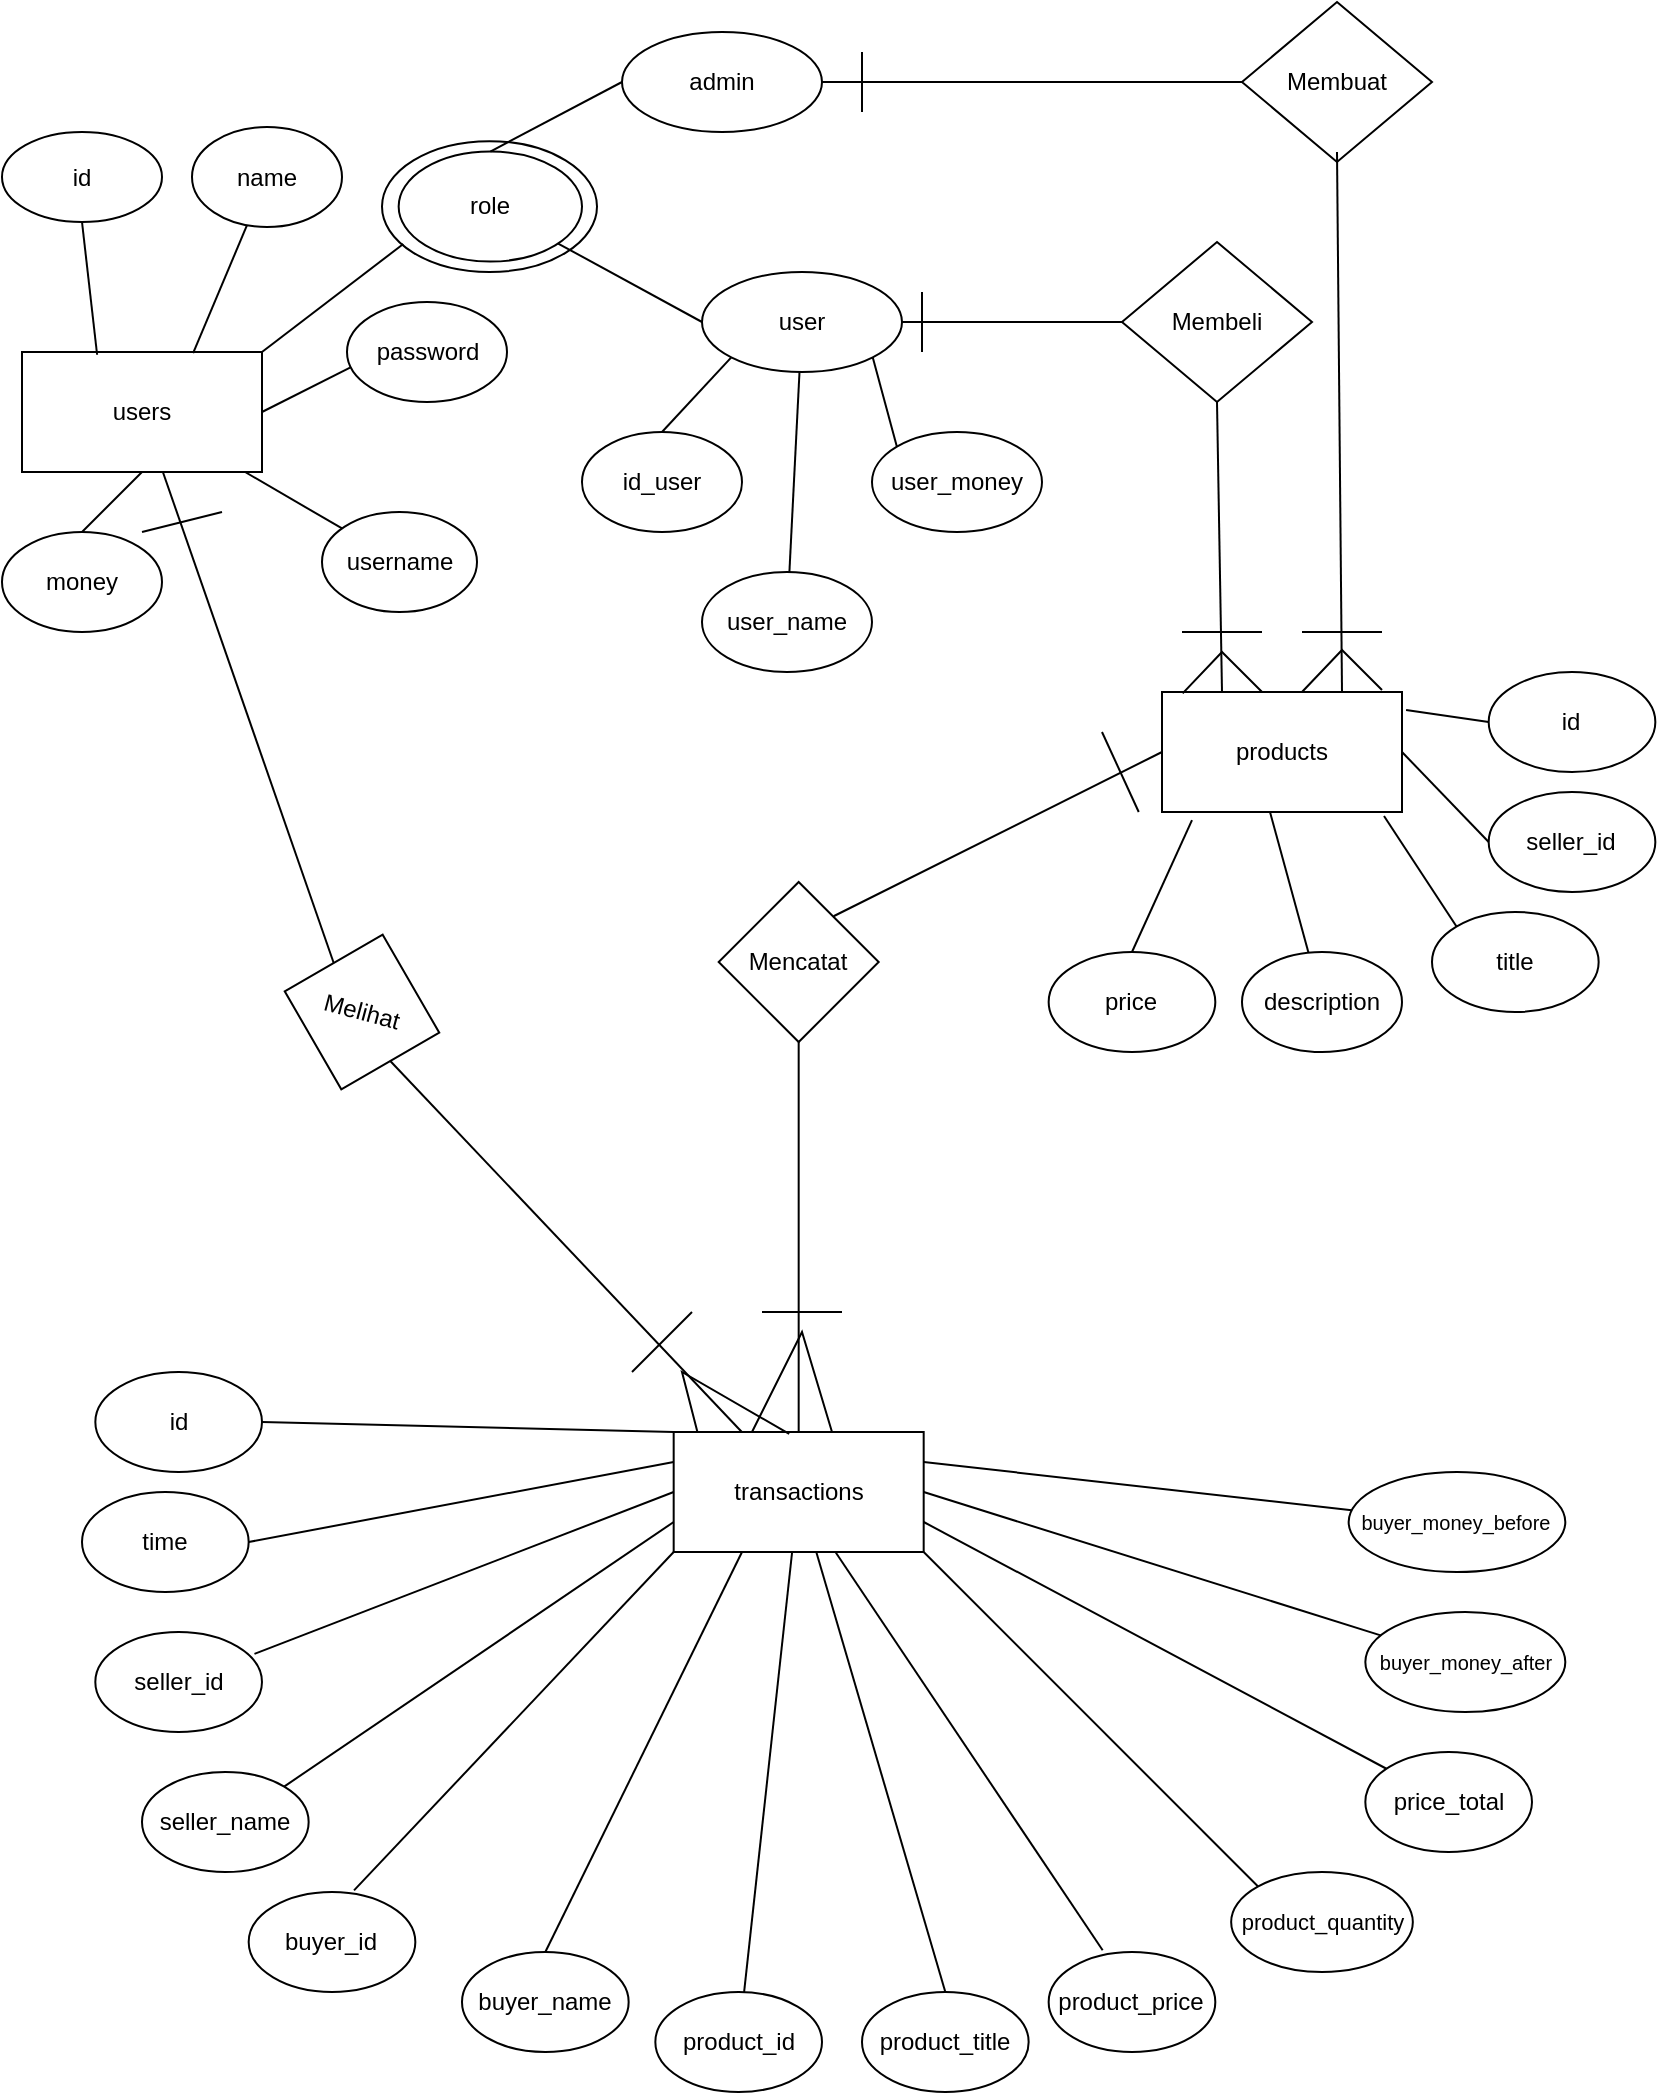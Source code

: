 <mxfile version="23.1.7" type="device">
  <diagram name="Page-1" id="V89iQVu1GfNOq4l1LWKW">
    <mxGraphModel dx="1035" dy="642" grid="1" gridSize="10" guides="1" tooltips="1" connect="1" arrows="1" fold="1" page="1" pageScale="1" pageWidth="850" pageHeight="1100" math="0" shadow="0">
      <root>
        <mxCell id="0" />
        <mxCell id="1" parent="0" />
        <mxCell id="qDlPhBRoSfTYgMn2V-P4-1" value="id" style="ellipse;whiteSpace=wrap;html=1;" parent="1" vertex="1">
          <mxGeometry x="10" y="70" width="80" height="45" as="geometry" />
        </mxCell>
        <mxCell id="Vy25yQKs0Dko6nrtGjQA-3" style="rounded=0;orthogonalLoop=1;jettySize=auto;html=1;endArrow=none;endFill=0;" parent="1" source="qDlPhBRoSfTYgMn2V-P4-2" target="Vy25yQKs0Dko6nrtGjQA-2" edge="1">
          <mxGeometry relative="1" as="geometry" />
        </mxCell>
        <mxCell id="qDlPhBRoSfTYgMn2V-P4-2" value="users" style="rounded=0;whiteSpace=wrap;html=1;" parent="1" vertex="1">
          <mxGeometry x="20" y="180" width="120" height="60" as="geometry" />
        </mxCell>
        <mxCell id="qDlPhBRoSfTYgMn2V-P4-7" value="name" style="ellipse;whiteSpace=wrap;html=1;" parent="1" vertex="1">
          <mxGeometry x="105" y="67.5" width="75" height="50" as="geometry" />
        </mxCell>
        <mxCell id="qDlPhBRoSfTYgMn2V-P4-8" value="password" style="ellipse;whiteSpace=wrap;html=1;" parent="1" vertex="1">
          <mxGeometry x="182.5" y="155" width="80" height="50" as="geometry" />
        </mxCell>
        <mxCell id="qDlPhBRoSfTYgMn2V-P4-9" value="money" style="ellipse;whiteSpace=wrap;html=1;" parent="1" vertex="1">
          <mxGeometry x="10" y="270" width="80" height="50" as="geometry" />
        </mxCell>
        <mxCell id="qDlPhBRoSfTYgMn2V-P4-17" value="id" style="ellipse;whiteSpace=wrap;html=1;" parent="1" vertex="1">
          <mxGeometry x="753.34" y="340" width="83.33" height="50" as="geometry" />
        </mxCell>
        <mxCell id="qDlPhBRoSfTYgMn2V-P4-23" value="products" style="rounded=0;whiteSpace=wrap;html=1;" parent="1" vertex="1">
          <mxGeometry x="590" y="350" width="120" height="60" as="geometry" />
        </mxCell>
        <mxCell id="qDlPhBRoSfTYgMn2V-P4-25" value="description" style="ellipse;whiteSpace=wrap;html=1;" parent="1" vertex="1">
          <mxGeometry x="630" y="480" width="80" height="50" as="geometry" />
        </mxCell>
        <mxCell id="qDlPhBRoSfTYgMn2V-P4-26" value="price" style="ellipse;whiteSpace=wrap;html=1;" parent="1" vertex="1">
          <mxGeometry x="533.33" y="480" width="83.33" height="50" as="geometry" />
        </mxCell>
        <mxCell id="qDlPhBRoSfTYgMn2V-P4-44" value="seller_id" style="ellipse;whiteSpace=wrap;html=1;" parent="1" vertex="1">
          <mxGeometry x="753.34" y="400" width="83.33" height="50" as="geometry" />
        </mxCell>
        <mxCell id="D3oBofmpskHSFgTfiEmH-3" style="rounded=0;orthogonalLoop=1;jettySize=auto;html=1;endArrow=none;endFill=0;" parent="1" source="qDlPhBRoSfTYgMn2V-P4-46" target="D3oBofmpskHSFgTfiEmH-1" edge="1">
          <mxGeometry relative="1" as="geometry" />
        </mxCell>
        <mxCell id="qDlPhBRoSfTYgMn2V-P4-46" value="transactions" style="rounded=0;whiteSpace=wrap;html=1;" parent="1" vertex="1">
          <mxGeometry x="345.84" y="720" width="125" height="60" as="geometry" />
        </mxCell>
        <mxCell id="qDlPhBRoSfTYgMn2V-P4-48" value="time" style="ellipse;whiteSpace=wrap;html=1;" parent="1" vertex="1">
          <mxGeometry x="50" y="750" width="83.34" height="50" as="geometry" />
        </mxCell>
        <mxCell id="eRM8tmIsxN5XU8mgJoRw-110" style="rounded=0;orthogonalLoop=1;jettySize=auto;html=1;entryX=1;entryY=0.75;entryDx=0;entryDy=0;endArrow=none;endFill=0;" parent="1" source="qDlPhBRoSfTYgMn2V-P4-49" target="qDlPhBRoSfTYgMn2V-P4-46" edge="1">
          <mxGeometry relative="1" as="geometry" />
        </mxCell>
        <mxCell id="qDlPhBRoSfTYgMn2V-P4-49" value="price_total" style="ellipse;whiteSpace=wrap;html=1;" parent="1" vertex="1">
          <mxGeometry x="691.67" y="880" width="83.33" height="50" as="geometry" />
        </mxCell>
        <mxCell id="qDlPhBRoSfTYgMn2V-P4-50" value="product_price" style="ellipse;whiteSpace=wrap;html=1;" parent="1" vertex="1">
          <mxGeometry x="533.33" y="980" width="83.33" height="50" as="geometry" />
        </mxCell>
        <mxCell id="qDlPhBRoSfTYgMn2V-P4-51" value="&lt;font style=&quot;font-size: 11px;&quot;&gt;product_quantity&lt;/font&gt;" style="ellipse;whiteSpace=wrap;html=1;" parent="1" vertex="1">
          <mxGeometry x="624.58" y="940" width="90.84" height="50" as="geometry" />
        </mxCell>
        <mxCell id="qDlPhBRoSfTYgMn2V-P4-52" value="id" style="ellipse;whiteSpace=wrap;html=1;" parent="1" vertex="1">
          <mxGeometry x="56.67" y="690" width="83.33" height="50" as="geometry" />
        </mxCell>
        <mxCell id="qDlPhBRoSfTYgMn2V-P4-53" value="seller_name" style="ellipse;whiteSpace=wrap;html=1;" parent="1" vertex="1">
          <mxGeometry x="80.0" y="890" width="83.33" height="50" as="geometry" />
        </mxCell>
        <mxCell id="qDlPhBRoSfTYgMn2V-P4-54" value="seller_id" style="ellipse;whiteSpace=wrap;html=1;" parent="1" vertex="1">
          <mxGeometry x="56.66" y="820" width="83.33" height="50" as="geometry" />
        </mxCell>
        <mxCell id="qDlPhBRoSfTYgMn2V-P4-55" value="buyer_id" style="ellipse;whiteSpace=wrap;html=1;" parent="1" vertex="1">
          <mxGeometry x="133.34" y="950" width="83.33" height="50" as="geometry" />
        </mxCell>
        <mxCell id="qDlPhBRoSfTYgMn2V-P4-56" value="product_title" style="ellipse;whiteSpace=wrap;html=1;" parent="1" vertex="1">
          <mxGeometry x="440" y="1000" width="83.33" height="50" as="geometry" />
        </mxCell>
        <mxCell id="eRM8tmIsxN5XU8mgJoRw-112" style="rounded=0;orthogonalLoop=1;jettySize=auto;html=1;entryX=1;entryY=0.25;entryDx=0;entryDy=0;endArrow=none;endFill=0;" parent="1" source="qDlPhBRoSfTYgMn2V-P4-57" target="qDlPhBRoSfTYgMn2V-P4-46" edge="1">
          <mxGeometry relative="1" as="geometry">
            <Array as="points" />
          </mxGeometry>
        </mxCell>
        <mxCell id="qDlPhBRoSfTYgMn2V-P4-57" value="&lt;font style=&quot;font-size: 10px;&quot;&gt;buyer_money_before&lt;/font&gt;" style="ellipse;whiteSpace=wrap;html=1;" parent="1" vertex="1">
          <mxGeometry x="683.33" y="740" width="108.33" height="50" as="geometry" />
        </mxCell>
        <mxCell id="eRM8tmIsxN5XU8mgJoRw-111" style="rounded=0;orthogonalLoop=1;jettySize=auto;html=1;entryX=1;entryY=0.5;entryDx=0;entryDy=0;endArrow=none;endFill=0;" parent="1" source="qDlPhBRoSfTYgMn2V-P4-59" target="qDlPhBRoSfTYgMn2V-P4-46" edge="1">
          <mxGeometry relative="1" as="geometry" />
        </mxCell>
        <mxCell id="qDlPhBRoSfTYgMn2V-P4-59" value="&lt;font style=&quot;font-size: 10px;&quot;&gt;buyer_money_after&lt;/font&gt;" style="ellipse;whiteSpace=wrap;html=1;" parent="1" vertex="1">
          <mxGeometry x="691.67" y="810" width="99.99" height="50" as="geometry" />
        </mxCell>
        <mxCell id="qDlPhBRoSfTYgMn2V-P4-60" value="buyer_name" style="ellipse;whiteSpace=wrap;html=1;" parent="1" vertex="1">
          <mxGeometry x="240" y="980" width="83.33" height="50" as="geometry" />
        </mxCell>
        <mxCell id="qDlPhBRoSfTYgMn2V-P4-75" value="Membeli" style="rhombus;whiteSpace=wrap;html=1;" parent="1" vertex="1">
          <mxGeometry x="570" y="125" width="95" height="80" as="geometry" />
        </mxCell>
        <mxCell id="D3oBofmpskHSFgTfiEmH-2" style="edgeStyle=orthogonalEdgeStyle;rounded=0;orthogonalLoop=1;jettySize=auto;html=1;endArrow=none;endFill=0;" parent="1" source="qDlPhBRoSfTYgMn2V-P4-80" target="qDlPhBRoSfTYgMn2V-P4-46" edge="1">
          <mxGeometry relative="1" as="geometry" />
        </mxCell>
        <mxCell id="qDlPhBRoSfTYgMn2V-P4-80" value="Mencatat" style="rhombus;whiteSpace=wrap;html=1;" parent="1" vertex="1">
          <mxGeometry x="368.34" y="445" width="80" height="80" as="geometry" />
        </mxCell>
        <mxCell id="qDlPhBRoSfTYgMn2V-P4-83" value="id_user" style="ellipse;whiteSpace=wrap;html=1;" parent="1" vertex="1">
          <mxGeometry x="300" y="220" width="80" height="50" as="geometry" />
        </mxCell>
        <mxCell id="qDlPhBRoSfTYgMn2V-P4-85" value="user_name" style="ellipse;whiteSpace=wrap;html=1;" parent="1" vertex="1">
          <mxGeometry x="360" y="290" width="85" height="50" as="geometry" />
        </mxCell>
        <mxCell id="qDlPhBRoSfTYgMn2V-P4-86" value="user_money" style="ellipse;whiteSpace=wrap;html=1;" parent="1" vertex="1">
          <mxGeometry x="445" y="220" width="85" height="50" as="geometry" />
        </mxCell>
        <mxCell id="ULf1GeIIWyAPM2VFQZKR-3" value="admin" style="ellipse;whiteSpace=wrap;html=1;" parent="1" vertex="1">
          <mxGeometry x="320" y="20" width="100" height="50" as="geometry" />
        </mxCell>
        <mxCell id="ULf1GeIIWyAPM2VFQZKR-5" value="user" style="ellipse;whiteSpace=wrap;html=1;" parent="1" vertex="1">
          <mxGeometry x="360" y="140" width="100" height="50" as="geometry" />
        </mxCell>
        <mxCell id="ULf1GeIIWyAPM2VFQZKR-21" value="Membuat" style="rhombus;whiteSpace=wrap;html=1;" parent="1" vertex="1">
          <mxGeometry x="630" y="5" width="95" height="80" as="geometry" />
        </mxCell>
        <mxCell id="ULf1GeIIWyAPM2VFQZKR-25" value="" style="ellipse;whiteSpace=wrap;html=1;" parent="1" vertex="1">
          <mxGeometry x="200" y="74.57" width="107.5" height="65.43" as="geometry" />
        </mxCell>
        <mxCell id="ULf1GeIIWyAPM2VFQZKR-27" value="role" style="ellipse;whiteSpace=wrap;html=1;" parent="1" vertex="1">
          <mxGeometry x="208.33" y="79.78" width="91.67" height="55" as="geometry" />
        </mxCell>
        <mxCell id="kuRha2_io-UW0Y_83bCq-6" value="" style="endArrow=none;html=1;rounded=0;exitX=1;exitY=0;exitDx=0;exitDy=0;entryX=0.099;entryY=0.786;entryDx=0;entryDy=0;entryPerimeter=0;" parent="1" source="qDlPhBRoSfTYgMn2V-P4-2" target="ULf1GeIIWyAPM2VFQZKR-25" edge="1">
          <mxGeometry width="50" height="50" relative="1" as="geometry">
            <mxPoint x="150" y="180" as="sourcePoint" />
            <mxPoint x="200" y="130" as="targetPoint" />
          </mxGeometry>
        </mxCell>
        <mxCell id="kuRha2_io-UW0Y_83bCq-7" value="" style="endArrow=none;html=1;rounded=0;entryX=0.5;entryY=1;entryDx=0;entryDy=0;exitX=0.313;exitY=0.023;exitDx=0;exitDy=0;exitPerimeter=0;" parent="1" source="qDlPhBRoSfTYgMn2V-P4-2" target="qDlPhBRoSfTYgMn2V-P4-1" edge="1">
          <mxGeometry width="50" height="50" relative="1" as="geometry">
            <mxPoint x="80" y="240" as="sourcePoint" />
            <mxPoint x="130" y="190" as="targetPoint" />
          </mxGeometry>
        </mxCell>
        <mxCell id="kuRha2_io-UW0Y_83bCq-8" value="" style="endArrow=none;html=1;rounded=0;exitX=0.713;exitY=0.01;exitDx=0;exitDy=0;exitPerimeter=0;" parent="1" source="qDlPhBRoSfTYgMn2V-P4-2" target="qDlPhBRoSfTYgMn2V-P4-7" edge="1">
          <mxGeometry width="50" height="50" relative="1" as="geometry">
            <mxPoint x="120" y="270" as="sourcePoint" />
            <mxPoint x="170" y="220" as="targetPoint" />
          </mxGeometry>
        </mxCell>
        <mxCell id="kuRha2_io-UW0Y_83bCq-9" value="" style="endArrow=none;html=1;rounded=0;entryX=0.019;entryY=0.656;entryDx=0;entryDy=0;exitX=1;exitY=0.5;exitDx=0;exitDy=0;entryPerimeter=0;" parent="1" source="qDlPhBRoSfTYgMn2V-P4-2" target="qDlPhBRoSfTYgMn2V-P4-8" edge="1">
          <mxGeometry width="50" height="50" relative="1" as="geometry">
            <mxPoint x="130" y="290" as="sourcePoint" />
            <mxPoint x="180" y="240" as="targetPoint" />
          </mxGeometry>
        </mxCell>
        <mxCell id="kuRha2_io-UW0Y_83bCq-10" value="" style="endArrow=none;html=1;rounded=0;exitX=0.5;exitY=0;exitDx=0;exitDy=0;entryX=0.5;entryY=1;entryDx=0;entryDy=0;" parent="1" source="qDlPhBRoSfTYgMn2V-P4-9" target="qDlPhBRoSfTYgMn2V-P4-2" edge="1">
          <mxGeometry width="50" height="50" relative="1" as="geometry">
            <mxPoint x="190" y="290" as="sourcePoint" />
            <mxPoint x="240" y="240" as="targetPoint" />
          </mxGeometry>
        </mxCell>
        <mxCell id="kuRha2_io-UW0Y_83bCq-12" value="" style="endArrow=none;html=1;rounded=0;entryX=0;entryY=0.5;entryDx=0;entryDy=0;exitX=0.5;exitY=0;exitDx=0;exitDy=0;" parent="1" source="ULf1GeIIWyAPM2VFQZKR-27" target="ULf1GeIIWyAPM2VFQZKR-3" edge="1">
          <mxGeometry width="50" height="50" relative="1" as="geometry">
            <mxPoint x="290" y="70" as="sourcePoint" />
            <mxPoint x="340" y="20" as="targetPoint" />
          </mxGeometry>
        </mxCell>
        <mxCell id="kuRha2_io-UW0Y_83bCq-15" value="" style="endArrow=none;html=1;rounded=0;entryX=0;entryY=0.5;entryDx=0;entryDy=0;" parent="1" source="ULf1GeIIWyAPM2VFQZKR-3" target="ULf1GeIIWyAPM2VFQZKR-21" edge="1">
          <mxGeometry width="50" height="50" relative="1" as="geometry">
            <mxPoint x="390" y="100" as="sourcePoint" />
            <mxPoint x="440" y="50" as="targetPoint" />
          </mxGeometry>
        </mxCell>
        <mxCell id="kuRha2_io-UW0Y_83bCq-17" value="" style="endArrow=none;html=1;rounded=0;entryX=0;entryY=0.5;entryDx=0;entryDy=0;exitX=1;exitY=0.5;exitDx=0;exitDy=0;" parent="1" source="ULf1GeIIWyAPM2VFQZKR-5" target="qDlPhBRoSfTYgMn2V-P4-75" edge="1">
          <mxGeometry width="50" height="50" relative="1" as="geometry">
            <mxPoint x="390" y="230" as="sourcePoint" />
            <mxPoint x="440" y="180" as="targetPoint" />
          </mxGeometry>
        </mxCell>
        <mxCell id="kuRha2_io-UW0Y_83bCq-18" value="" style="endArrow=none;html=1;rounded=0;entryX=0;entryY=1;entryDx=0;entryDy=0;exitX=0.5;exitY=0;exitDx=0;exitDy=0;" parent="1" source="qDlPhBRoSfTYgMn2V-P4-83" target="ULf1GeIIWyAPM2VFQZKR-5" edge="1">
          <mxGeometry width="50" height="50" relative="1" as="geometry">
            <mxPoint x="360" y="340" as="sourcePoint" />
            <mxPoint x="410" y="290" as="targetPoint" />
          </mxGeometry>
        </mxCell>
        <mxCell id="kuRha2_io-UW0Y_83bCq-19" value="" style="endArrow=none;html=1;rounded=0;" parent="1" source="qDlPhBRoSfTYgMn2V-P4-85" target="ULf1GeIIWyAPM2VFQZKR-5" edge="1">
          <mxGeometry width="50" height="50" relative="1" as="geometry">
            <mxPoint x="390" y="250" as="sourcePoint" />
            <mxPoint x="440" y="200" as="targetPoint" />
          </mxGeometry>
        </mxCell>
        <mxCell id="kuRha2_io-UW0Y_83bCq-20" value="" style="endArrow=none;html=1;rounded=0;entryX=1;entryY=1;entryDx=0;entryDy=0;exitX=0;exitY=0;exitDx=0;exitDy=0;" parent="1" source="qDlPhBRoSfTYgMn2V-P4-86" target="ULf1GeIIWyAPM2VFQZKR-5" edge="1">
          <mxGeometry width="50" height="50" relative="1" as="geometry">
            <mxPoint x="460" y="230" as="sourcePoint" />
            <mxPoint x="510" y="180" as="targetPoint" />
          </mxGeometry>
        </mxCell>
        <mxCell id="kuRha2_io-UW0Y_83bCq-21" value="" style="endArrow=none;html=1;rounded=0;entryX=0;entryY=0.5;entryDx=0;entryDy=0;" parent="1" source="ULf1GeIIWyAPM2VFQZKR-27" target="ULf1GeIIWyAPM2VFQZKR-5" edge="1">
          <mxGeometry width="50" height="50" relative="1" as="geometry">
            <mxPoint x="300" y="190" as="sourcePoint" />
            <mxPoint x="350" y="140" as="targetPoint" />
          </mxGeometry>
        </mxCell>
        <mxCell id="kuRha2_io-UW0Y_83bCq-22" value="" style="endArrow=none;html=1;rounded=0;exitX=0.5;exitY=0.938;exitDx=0;exitDy=0;exitPerimeter=0;entryX=0.75;entryY=0;entryDx=0;entryDy=0;" parent="1" source="ULf1GeIIWyAPM2VFQZKR-21" target="qDlPhBRoSfTYgMn2V-P4-23" edge="1">
          <mxGeometry width="50" height="50" relative="1" as="geometry">
            <mxPoint x="657.5" y="135" as="sourcePoint" />
            <mxPoint x="640" y="240" as="targetPoint" />
          </mxGeometry>
        </mxCell>
        <mxCell id="kuRha2_io-UW0Y_83bCq-25" value="" style="endArrow=none;html=1;rounded=0;exitX=0.45;exitY=1;exitDx=0;exitDy=0;exitPerimeter=0;" parent="1" source="qDlPhBRoSfTYgMn2V-P4-23" target="qDlPhBRoSfTYgMn2V-P4-25" edge="1">
          <mxGeometry width="50" height="50" relative="1" as="geometry">
            <mxPoint x="630" y="590" as="sourcePoint" />
            <mxPoint x="680" y="540" as="targetPoint" />
            <Array as="points" />
          </mxGeometry>
        </mxCell>
        <mxCell id="kuRha2_io-UW0Y_83bCq-26" value="" style="endArrow=none;html=1;rounded=0;entryX=0;entryY=0.5;entryDx=0;entryDy=0;exitX=1;exitY=0.5;exitDx=0;exitDy=0;" parent="1" source="qDlPhBRoSfTYgMn2V-P4-23" target="qDlPhBRoSfTYgMn2V-P4-44" edge="1">
          <mxGeometry width="50" height="50" relative="1" as="geometry">
            <mxPoint x="620" y="630" as="sourcePoint" />
            <mxPoint x="670" y="580" as="targetPoint" />
          </mxGeometry>
        </mxCell>
        <mxCell id="kuRha2_io-UW0Y_83bCq-46" value="" style="endArrow=none;html=1;rounded=0;entryX=0.5;entryY=1;entryDx=0;entryDy=0;exitX=0.25;exitY=0;exitDx=0;exitDy=0;" parent="1" source="qDlPhBRoSfTYgMn2V-P4-23" target="qDlPhBRoSfTYgMn2V-P4-75" edge="1">
          <mxGeometry width="50" height="50" relative="1" as="geometry">
            <mxPoint x="580" y="290" as="sourcePoint" />
            <mxPoint x="630" y="240" as="targetPoint" />
          </mxGeometry>
        </mxCell>
        <mxCell id="kuRha2_io-UW0Y_83bCq-48" value="" style="endArrow=none;html=1;rounded=0;exitX=0.125;exitY=1.067;exitDx=0;exitDy=0;entryX=0.5;entryY=0;entryDx=0;entryDy=0;exitPerimeter=0;" parent="1" source="qDlPhBRoSfTYgMn2V-P4-23" target="qDlPhBRoSfTYgMn2V-P4-26" edge="1">
          <mxGeometry width="50" height="50" relative="1" as="geometry">
            <mxPoint x="710" y="360" as="sourcePoint" />
            <mxPoint x="750" y="290" as="targetPoint" />
          </mxGeometry>
        </mxCell>
        <mxCell id="kuRha2_io-UW0Y_83bCq-49" value="" style="endArrow=none;html=1;rounded=0;entryX=1.017;entryY=0.15;entryDx=0;entryDy=0;exitX=0;exitY=0.5;exitDx=0;exitDy=0;entryPerimeter=0;" parent="1" source="qDlPhBRoSfTYgMn2V-P4-17" target="qDlPhBRoSfTYgMn2V-P4-23" edge="1">
          <mxGeometry width="50" height="50" relative="1" as="geometry">
            <mxPoint x="730" y="310" as="sourcePoint" />
            <mxPoint x="670" y="460" as="targetPoint" />
          </mxGeometry>
        </mxCell>
        <mxCell id="kuRha2_io-UW0Y_83bCq-50" value="" style="endArrow=none;html=1;rounded=0;entryX=0;entryY=0.5;entryDx=0;entryDy=0;exitX=0.718;exitY=0.214;exitDx=0;exitDy=0;exitPerimeter=0;" parent="1" source="qDlPhBRoSfTYgMn2V-P4-80" target="qDlPhBRoSfTYgMn2V-P4-23" edge="1">
          <mxGeometry width="50" height="50" relative="1" as="geometry">
            <mxPoint x="470" y="480" as="sourcePoint" />
            <mxPoint x="520" y="430" as="targetPoint" />
          </mxGeometry>
        </mxCell>
        <mxCell id="kuRha2_io-UW0Y_83bCq-51" value="Melihat" style="rhombus;whiteSpace=wrap;html=1;rotation=15;" parent="1" vertex="1">
          <mxGeometry x="150" y="470" width="80" height="80" as="geometry" />
        </mxCell>
        <mxCell id="kuRha2_io-UW0Y_83bCq-59" value="" style="endArrow=none;html=1;rounded=0;entryX=0;entryY=0;entryDx=0;entryDy=0;exitX=1;exitY=0.5;exitDx=0;exitDy=0;" parent="1" source="qDlPhBRoSfTYgMn2V-P4-52" target="qDlPhBRoSfTYgMn2V-P4-46" edge="1">
          <mxGeometry width="50" height="50" relative="1" as="geometry">
            <mxPoint x="230" y="780" as="sourcePoint" />
            <mxPoint x="280" y="730" as="targetPoint" />
          </mxGeometry>
        </mxCell>
        <mxCell id="kuRha2_io-UW0Y_83bCq-60" value="" style="endArrow=none;html=1;rounded=0;entryX=0;entryY=0.25;entryDx=0;entryDy=0;exitX=1;exitY=0.5;exitDx=0;exitDy=0;" parent="1" source="qDlPhBRoSfTYgMn2V-P4-48" target="qDlPhBRoSfTYgMn2V-P4-46" edge="1">
          <mxGeometry width="50" height="50" relative="1" as="geometry">
            <mxPoint x="240" y="820" as="sourcePoint" />
            <mxPoint x="290" y="770" as="targetPoint" />
          </mxGeometry>
        </mxCell>
        <mxCell id="kuRha2_io-UW0Y_83bCq-61" value="" style="endArrow=none;html=1;rounded=0;exitX=0.955;exitY=0.219;exitDx=0;exitDy=0;exitPerimeter=0;entryX=0;entryY=0.5;entryDx=0;entryDy=0;" parent="1" source="qDlPhBRoSfTYgMn2V-P4-54" target="qDlPhBRoSfTYgMn2V-P4-46" edge="1">
          <mxGeometry width="50" height="50" relative="1" as="geometry">
            <mxPoint x="360" y="810" as="sourcePoint" />
            <mxPoint x="410" y="760" as="targetPoint" />
            <Array as="points" />
          </mxGeometry>
        </mxCell>
        <mxCell id="kuRha2_io-UW0Y_83bCq-62" value="" style="endArrow=none;html=1;rounded=0;exitX=1;exitY=0;exitDx=0;exitDy=0;entryX=0;entryY=0.75;entryDx=0;entryDy=0;" parent="1" source="qDlPhBRoSfTYgMn2V-P4-53" target="qDlPhBRoSfTYgMn2V-P4-46" edge="1">
          <mxGeometry width="50" height="50" relative="1" as="geometry">
            <mxPoint x="320" y="830" as="sourcePoint" />
            <mxPoint x="370" y="750" as="targetPoint" />
          </mxGeometry>
        </mxCell>
        <mxCell id="kuRha2_io-UW0Y_83bCq-63" value="" style="endArrow=none;html=1;rounded=0;exitX=0.632;exitY=-0.016;exitDx=0;exitDy=0;exitPerimeter=0;entryX=0;entryY=1;entryDx=0;entryDy=0;" parent="1" source="qDlPhBRoSfTYgMn2V-P4-55" target="qDlPhBRoSfTYgMn2V-P4-46" edge="1">
          <mxGeometry width="50" height="50" relative="1" as="geometry">
            <mxPoint x="320" y="960" as="sourcePoint" />
            <mxPoint x="370" y="750" as="targetPoint" />
            <Array as="points" />
          </mxGeometry>
        </mxCell>
        <mxCell id="kuRha2_io-UW0Y_83bCq-64" value="" style="endArrow=none;html=1;rounded=0;exitX=0.5;exitY=0;exitDx=0;exitDy=0;" parent="1" source="qDlPhBRoSfTYgMn2V-P4-60" edge="1">
          <mxGeometry width="50" height="50" relative="1" as="geometry">
            <mxPoint x="300" y="920" as="sourcePoint" />
            <mxPoint x="380" y="780" as="targetPoint" />
          </mxGeometry>
        </mxCell>
        <mxCell id="kuRha2_io-UW0Y_83bCq-65" value="" style="endArrow=none;html=1;rounded=0;exitX=0.5;exitY=0;exitDx=0;exitDy=0;" parent="1" source="qDlPhBRoSfTYgMn2V-P4-56" target="qDlPhBRoSfTYgMn2V-P4-46" edge="1">
          <mxGeometry width="50" height="50" relative="1" as="geometry">
            <mxPoint x="430" y="1010" as="sourcePoint" />
            <mxPoint x="480" y="960" as="targetPoint" />
          </mxGeometry>
        </mxCell>
        <mxCell id="kuRha2_io-UW0Y_83bCq-66" value="" style="endArrow=none;html=1;rounded=0;entryX=0.647;entryY=1;entryDx=0;entryDy=0;exitX=0.324;exitY=-0.017;exitDx=0;exitDy=0;exitPerimeter=0;entryPerimeter=0;" parent="1" source="qDlPhBRoSfTYgMn2V-P4-50" target="qDlPhBRoSfTYgMn2V-P4-46" edge="1">
          <mxGeometry width="50" height="50" relative="1" as="geometry">
            <mxPoint x="510" y="930" as="sourcePoint" />
            <mxPoint x="560" y="880" as="targetPoint" />
          </mxGeometry>
        </mxCell>
        <mxCell id="kuRha2_io-UW0Y_83bCq-67" value="" style="endArrow=none;html=1;rounded=0;exitX=0;exitY=0;exitDx=0;exitDy=0;entryX=1;entryY=1;entryDx=0;entryDy=0;" parent="1" source="qDlPhBRoSfTYgMn2V-P4-51" target="qDlPhBRoSfTYgMn2V-P4-46" edge="1">
          <mxGeometry width="50" height="50" relative="1" as="geometry">
            <mxPoint x="420" y="960" as="sourcePoint" />
            <mxPoint x="470" y="910" as="targetPoint" />
          </mxGeometry>
        </mxCell>
        <mxCell id="kuRha2_io-UW0Y_83bCq-74" value="" style="endArrow=none;html=1;rounded=0;exitX=0;exitY=0;exitDx=0;exitDy=0;" parent="1" source="kuRha2_io-UW0Y_83bCq-51" target="qDlPhBRoSfTYgMn2V-P4-2" edge="1">
          <mxGeometry width="50" height="50" relative="1" as="geometry">
            <mxPoint x="410" y="870" as="sourcePoint" />
            <mxPoint x="460" y="820" as="targetPoint" />
          </mxGeometry>
        </mxCell>
        <mxCell id="kuRha2_io-UW0Y_83bCq-75" value="" style="endArrow=none;html=1;rounded=0;entryX=1;entryY=1;entryDx=0;entryDy=0;" parent="1" source="qDlPhBRoSfTYgMn2V-P4-46" target="kuRha2_io-UW0Y_83bCq-51" edge="1">
          <mxGeometry width="50" height="50" relative="1" as="geometry">
            <mxPoint x="370" y="710" as="sourcePoint" />
            <mxPoint x="420" y="670" as="targetPoint" />
          </mxGeometry>
        </mxCell>
        <mxCell id="kuRha2_io-UW0Y_83bCq-78" value="title" style="ellipse;whiteSpace=wrap;html=1;" parent="1" vertex="1">
          <mxGeometry x="725.0" y="460" width="83.33" height="50" as="geometry" />
        </mxCell>
        <mxCell id="kuRha2_io-UW0Y_83bCq-79" value="" style="endArrow=none;html=1;rounded=0;exitX=0.925;exitY=1.033;exitDx=0;exitDy=0;entryX=0;entryY=0;entryDx=0;entryDy=0;exitPerimeter=0;" parent="1" source="qDlPhBRoSfTYgMn2V-P4-23" target="kuRha2_io-UW0Y_83bCq-78" edge="1">
          <mxGeometry width="50" height="50" relative="1" as="geometry">
            <mxPoint x="710" y="470" as="sourcePoint" />
            <mxPoint x="760" y="420" as="targetPoint" />
          </mxGeometry>
        </mxCell>
        <mxCell id="kuRha2_io-UW0Y_83bCq-87" value="" style="endArrow=none;html=1;rounded=0;" parent="1" edge="1">
          <mxGeometry width="50" height="50" relative="1" as="geometry">
            <mxPoint x="470" y="180" as="sourcePoint" />
            <mxPoint x="470" y="150" as="targetPoint" />
          </mxGeometry>
        </mxCell>
        <mxCell id="kuRha2_io-UW0Y_83bCq-88" value="" style="endArrow=none;html=1;rounded=0;" parent="1" edge="1">
          <mxGeometry width="50" height="50" relative="1" as="geometry">
            <mxPoint x="440" y="60" as="sourcePoint" />
            <mxPoint x="440" y="30" as="targetPoint" />
          </mxGeometry>
        </mxCell>
        <mxCell id="kuRha2_io-UW0Y_83bCq-94" value="" style="endArrow=none;html=1;rounded=0;" parent="1" edge="1">
          <mxGeometry width="50" height="50" relative="1" as="geometry">
            <mxPoint x="80" y="270" as="sourcePoint" />
            <mxPoint x="120" y="260" as="targetPoint" />
          </mxGeometry>
        </mxCell>
        <mxCell id="kuRha2_io-UW0Y_83bCq-100" value="" style="endArrow=none;html=1;rounded=0;" parent="1" edge="1">
          <mxGeometry width="50" height="50" relative="1" as="geometry">
            <mxPoint x="425" y="720" as="sourcePoint" />
            <mxPoint x="385" y="720" as="targetPoint" />
            <Array as="points">
              <mxPoint x="410" y="670" />
            </Array>
          </mxGeometry>
        </mxCell>
        <mxCell id="kuRha2_io-UW0Y_83bCq-105" value="" style="endArrow=none;html=1;rounded=0;entryX=0.417;entryY=0;entryDx=0;entryDy=0;entryPerimeter=0;exitX=0.086;exitY=0.011;exitDx=0;exitDy=0;exitPerimeter=0;" parent="1" source="qDlPhBRoSfTYgMn2V-P4-23" target="qDlPhBRoSfTYgMn2V-P4-23" edge="1">
          <mxGeometry width="50" height="50" relative="1" as="geometry">
            <mxPoint x="590" y="380" as="sourcePoint" />
            <mxPoint x="640" y="330" as="targetPoint" />
            <Array as="points">
              <mxPoint x="620" y="330" />
            </Array>
          </mxGeometry>
        </mxCell>
        <mxCell id="kuRha2_io-UW0Y_83bCq-106" value="" style="endArrow=none;html=1;rounded=0;entryX=0.417;entryY=0;entryDx=0;entryDy=0;entryPerimeter=0;exitX=0.086;exitY=0.011;exitDx=0;exitDy=0;exitPerimeter=0;" parent="1" edge="1">
          <mxGeometry width="50" height="50" relative="1" as="geometry">
            <mxPoint x="660" y="350" as="sourcePoint" />
            <mxPoint x="700" y="349" as="targetPoint" />
            <Array as="points">
              <mxPoint x="680" y="329" />
            </Array>
          </mxGeometry>
        </mxCell>
        <mxCell id="kuRha2_io-UW0Y_83bCq-108" value="" style="endArrow=none;html=1;rounded=0;exitX=0.462;exitY=0.015;exitDx=0;exitDy=0;exitPerimeter=0;entryX=0.095;entryY=0;entryDx=0;entryDy=0;entryPerimeter=0;" parent="1" source="qDlPhBRoSfTYgMn2V-P4-46" target="qDlPhBRoSfTYgMn2V-P4-46" edge="1">
          <mxGeometry width="50" height="50" relative="1" as="geometry">
            <mxPoint x="385.84" y="720" as="sourcePoint" />
            <mxPoint x="345.84" y="720" as="targetPoint" />
            <Array as="points">
              <mxPoint x="350" y="690" />
            </Array>
          </mxGeometry>
        </mxCell>
        <mxCell id="Vy25yQKs0Dko6nrtGjQA-2" value="username" style="ellipse;whiteSpace=wrap;html=1;" parent="1" vertex="1">
          <mxGeometry x="170" y="260" width="77.5" height="50" as="geometry" />
        </mxCell>
        <mxCell id="D3oBofmpskHSFgTfiEmH-1" value="product_id" style="ellipse;whiteSpace=wrap;html=1;" parent="1" vertex="1">
          <mxGeometry x="336.67" y="1000" width="83.33" height="50" as="geometry" />
        </mxCell>
        <mxCell id="AwhppkJil3_IrcUumvcl-1" value="" style="endArrow=none;html=1;rounded=0;" edge="1" parent="1">
          <mxGeometry width="50" height="50" relative="1" as="geometry">
            <mxPoint x="600" y="320" as="sourcePoint" />
            <mxPoint x="640" y="320" as="targetPoint" />
          </mxGeometry>
        </mxCell>
        <mxCell id="AwhppkJil3_IrcUumvcl-2" value="" style="endArrow=none;html=1;rounded=0;" edge="1" parent="1">
          <mxGeometry width="50" height="50" relative="1" as="geometry">
            <mxPoint x="660" y="320" as="sourcePoint" />
            <mxPoint x="700" y="320" as="targetPoint" />
          </mxGeometry>
        </mxCell>
        <mxCell id="AwhppkJil3_IrcUumvcl-5" value="" style="endArrow=none;html=1;rounded=0;" edge="1" parent="1">
          <mxGeometry width="50" height="50" relative="1" as="geometry">
            <mxPoint x="325" y="690" as="sourcePoint" />
            <mxPoint x="355" y="660" as="targetPoint" />
          </mxGeometry>
        </mxCell>
        <mxCell id="AwhppkJil3_IrcUumvcl-6" value="" style="endArrow=none;html=1;rounded=0;" edge="1" parent="1">
          <mxGeometry width="50" height="50" relative="1" as="geometry">
            <mxPoint x="390" y="660" as="sourcePoint" />
            <mxPoint x="430" y="660" as="targetPoint" />
          </mxGeometry>
        </mxCell>
        <mxCell id="AwhppkJil3_IrcUumvcl-8" value="" style="endArrow=none;html=1;rounded=0;exitX=-0.027;exitY=0.986;exitDx=0;exitDy=0;exitPerimeter=0;" edge="1" parent="1">
          <mxGeometry width="50" height="50" relative="1" as="geometry">
            <mxPoint x="578.37" y="410.0" as="sourcePoint" />
            <mxPoint x="560" y="370" as="targetPoint" />
          </mxGeometry>
        </mxCell>
      </root>
    </mxGraphModel>
  </diagram>
</mxfile>
